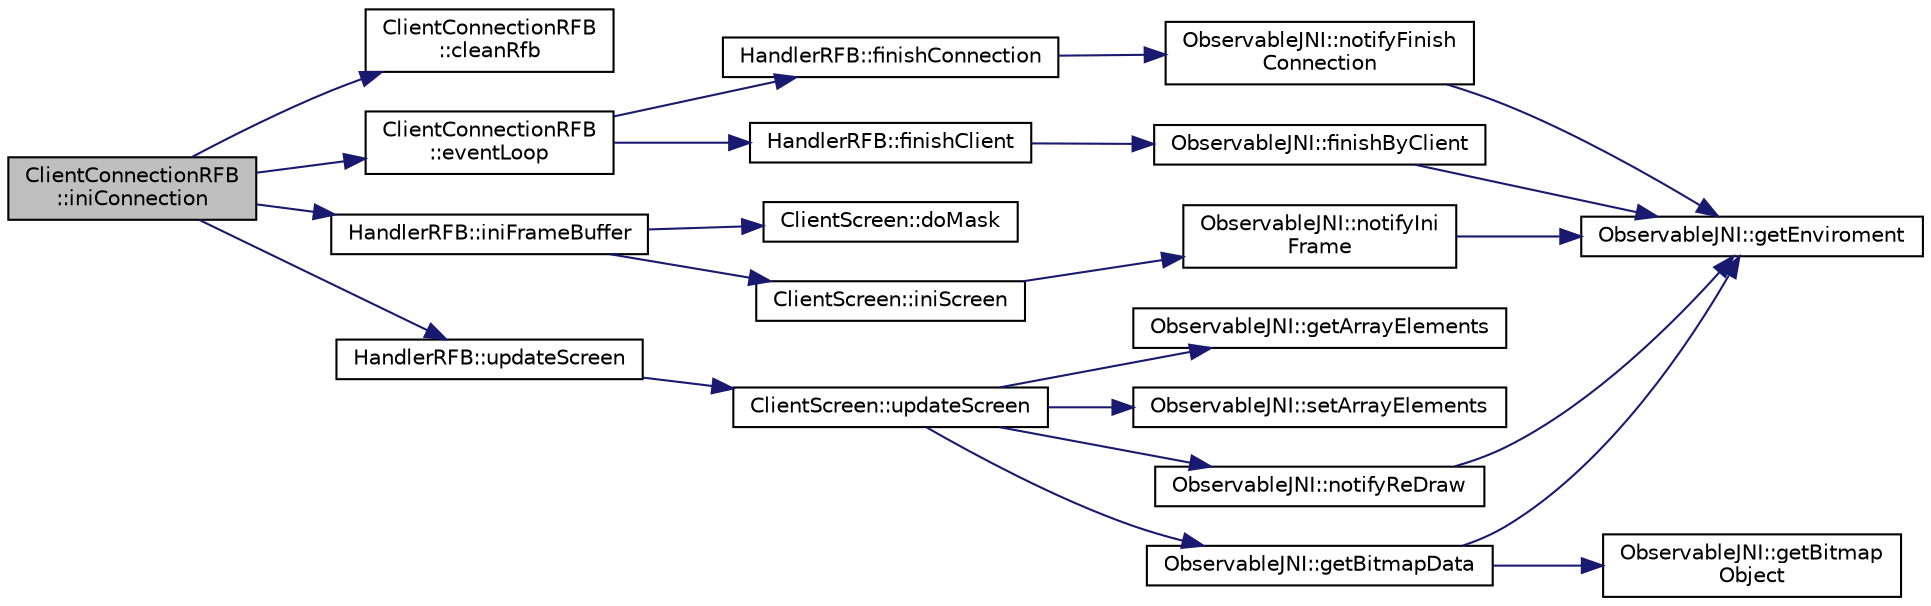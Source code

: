 digraph "ClientConnectionRFB::iniConnection"
{
  edge [fontname="Helvetica",fontsize="10",labelfontname="Helvetica",labelfontsize="10"];
  node [fontname="Helvetica",fontsize="10",shape=record];
  rankdir="LR";
  Node1 [label="ClientConnectionRFB\l::iniConnection",height=0.2,width=0.4,color="black", fillcolor="grey75", style="filled" fontcolor="black"];
  Node1 -> Node2 [color="midnightblue",fontsize="10",style="solid",fontname="Helvetica"];
  Node2 [label="ClientConnectionRFB\l::cleanRfb",height=0.2,width=0.4,color="black", fillcolor="white", style="filled",URL="$classClientConnectionRFB.html#a6d2a65faea61da0fac61aaeaf3eae640",tooltip="Limpia la informacion de clientRFB y lo pone a NULL."];
  Node1 -> Node3 [color="midnightblue",fontsize="10",style="solid",fontname="Helvetica"];
  Node3 [label="ClientConnectionRFB\l::eventLoop",height=0.2,width=0.4,color="black", fillcolor="white", style="filled",URL="$classClientConnectionRFB.html#a0b947e3c7e64b3c04088eee75508cae4",tooltip="Bucle principal de rfb."];
  Node3 -> Node4 [color="midnightblue",fontsize="10",style="solid",fontname="Helvetica"];
  Node4 [label="HandlerRFB::finishClient",height=0.2,width=0.4,color="black", fillcolor="white", style="filled",URL="$classHandlerRFB.html#ab00b49e201ac9eade5824b8d9b27709e"];
  Node4 -> Node5 [color="midnightblue",fontsize="10",style="solid",fontname="Helvetica"];
  Node5 [label="ObservableJNI::finishByClient",height=0.2,width=0.4,color="black", fillcolor="white", style="filled",URL="$classObservableJNI.html#a912cb33f317c7c875ee85f9ccf9a8a4d"];
  Node5 -> Node6 [color="midnightblue",fontsize="10",style="solid",fontname="Helvetica"];
  Node6 [label="ObservableJNI::getEnviroment",height=0.2,width=0.4,color="black", fillcolor="white", style="filled",URL="$classObservableJNI.html#aa585114e66e7531e738a0be9669bceab",tooltip="Coloca el entorno de ejecucion de java al hilo actual."];
  Node3 -> Node7 [color="midnightblue",fontsize="10",style="solid",fontname="Helvetica"];
  Node7 [label="HandlerRFB::finishConnection",height=0.2,width=0.4,color="black", fillcolor="white", style="filled",URL="$classHandlerRFB.html#acf7030c8441d5aacac10e014460ec59e"];
  Node7 -> Node8 [color="midnightblue",fontsize="10",style="solid",fontname="Helvetica"];
  Node8 [label="ObservableJNI::notifyFinish\lConnection",height=0.2,width=0.4,color="black", fillcolor="white", style="filled",URL="$classObservableJNI.html#a5356d8a9177f5ebc4c9d7d583a68b345"];
  Node8 -> Node6 [color="midnightblue",fontsize="10",style="solid",fontname="Helvetica"];
  Node1 -> Node9 [color="midnightblue",fontsize="10",style="solid",fontname="Helvetica"];
  Node9 [label="HandlerRFB::iniFrameBuffer",height=0.2,width=0.4,color="black", fillcolor="white", style="filled",URL="$classHandlerRFB.html#a574d5d29dce6b5700d59480a8b247d77"];
  Node9 -> Node10 [color="midnightblue",fontsize="10",style="solid",fontname="Helvetica"];
  Node10 [label="ClientScreen::iniScreen",height=0.2,width=0.4,color="black", fillcolor="white", style="filled",URL="$classClientScreen.html#a319d02c12d61c5b78c500a6ddcf8ca74",tooltip="Inicializa frameBuffer."];
  Node10 -> Node11 [color="midnightblue",fontsize="10",style="solid",fontname="Helvetica"];
  Node11 [label="ObservableJNI::notifyIni\lFrame",height=0.2,width=0.4,color="black", fillcolor="white", style="filled",URL="$classObservableJNI.html#ade6b8675bd964566f4a2a0b63f704dda",tooltip="Invoca el metodo updateIniFrame del observer."];
  Node11 -> Node6 [color="midnightblue",fontsize="10",style="solid",fontname="Helvetica"];
  Node9 -> Node12 [color="midnightblue",fontsize="10",style="solid",fontname="Helvetica"];
  Node12 [label="ClientScreen::doMask",height=0.2,width=0.4,color="black", fillcolor="white", style="filled",URL="$classClientScreen.html#ac3afa184bedeb1c0b53da93ae9792d9c"];
  Node1 -> Node13 [color="midnightblue",fontsize="10",style="solid",fontname="Helvetica"];
  Node13 [label="HandlerRFB::updateScreen",height=0.2,width=0.4,color="black", fillcolor="white", style="filled",URL="$classHandlerRFB.html#a1507701a4adb4952e0946993bd491093"];
  Node13 -> Node14 [color="midnightblue",fontsize="10",style="solid",fontname="Helvetica"];
  Node14 [label="ClientScreen::updateScreen",height=0.2,width=0.4,color="black", fillcolor="white", style="filled",URL="$classClientScreen.html#a949b67312c5f00fd4b58dd2b2685a6c5",tooltip="Actualiza la regin de la imagen especificados por el rectangulo."];
  Node14 -> Node15 [color="midnightblue",fontsize="10",style="solid",fontname="Helvetica"];
  Node15 [label="ObservableJNI::getBitmapData",height=0.2,width=0.4,color="black", fillcolor="white", style="filled",URL="$classObservableJNI.html#a14bee04164981b0ff38500d041bbaa61"];
  Node15 -> Node6 [color="midnightblue",fontsize="10",style="solid",fontname="Helvetica"];
  Node15 -> Node16 [color="midnightblue",fontsize="10",style="solid",fontname="Helvetica"];
  Node16 [label="ObservableJNI::getBitmap\lObject",height=0.2,width=0.4,color="black", fillcolor="white", style="filled",URL="$classObservableJNI.html#a9eb441b7fa11d3e743036264b1cc1549"];
  Node14 -> Node17 [color="midnightblue",fontsize="10",style="solid",fontname="Helvetica"];
  Node17 [label="ObservableJNI::getArrayElements",height=0.2,width=0.4,color="black", fillcolor="white", style="filled",URL="$classObservableJNI.html#a5b072bd86c5e832a794d812f9567dca3"];
  Node14 -> Node18 [color="midnightblue",fontsize="10",style="solid",fontname="Helvetica"];
  Node18 [label="ObservableJNI::setArrayElements",height=0.2,width=0.4,color="black", fillcolor="white", style="filled",URL="$classObservableJNI.html#a5d5d9b84e308f3ea3f2c6ec3bc49f2d1"];
  Node14 -> Node19 [color="midnightblue",fontsize="10",style="solid",fontname="Helvetica"];
  Node19 [label="ObservableJNI::notifyReDraw",height=0.2,width=0.4,color="black", fillcolor="white", style="filled",URL="$classObservableJNI.html#a1a376a0653883311533d4786675c8de0"];
  Node19 -> Node6 [color="midnightblue",fontsize="10",style="solid",fontname="Helvetica"];
}
